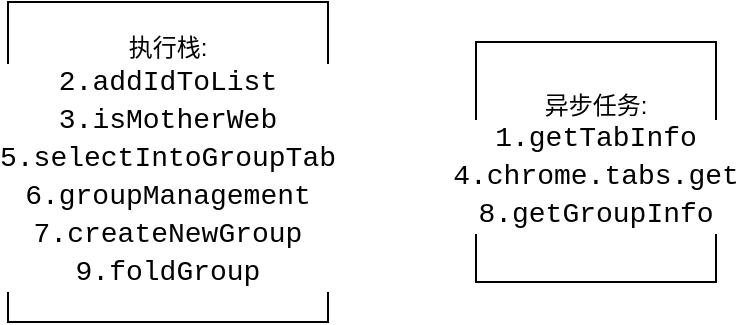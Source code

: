 <mxfile>
    <diagram id="eMWLxNcObglz-Q57piVB" name="第 1 页">
        <mxGraphModel dx="439" dy="317" grid="1" gridSize="10" guides="1" tooltips="1" connect="1" arrows="1" fold="1" page="1" pageScale="1" pageWidth="827" pageHeight="1169" math="0" shadow="0">
            <root>
                <mxCell id="0"/>
                <mxCell id="1" parent="0"/>
                <mxCell id="2" value="执行栈:&lt;br&gt;&lt;div style=&quot;background-color: rgb(255 , 255 , 255) ; font-family: &amp;#34;d2coding&amp;#34; , &amp;#34;consolas&amp;#34; , &amp;#34;courier new&amp;#34; , monospace , &amp;#34;consolas&amp;#34; , &amp;#34;courier new&amp;#34; , monospace ; font-size: 14px ; line-height: 19px&quot;&gt;2.addIdToList&lt;/div&gt;&lt;div style=&quot;background-color: rgb(255 , 255 , 255) ; font-family: &amp;#34;d2coding&amp;#34; , &amp;#34;consolas&amp;#34; , &amp;#34;courier new&amp;#34; , monospace , &amp;#34;consolas&amp;#34; , &amp;#34;courier new&amp;#34; , monospace ; font-size: 14px ; line-height: 19px&quot;&gt;&lt;div style=&quot;line-height: 19px&quot;&gt;3.isMotherWeb&lt;/div&gt;&lt;div style=&quot;line-height: 19px&quot;&gt;&lt;div style=&quot;font-family: &amp;#34;d2coding&amp;#34; , &amp;#34;consolas&amp;#34; , &amp;#34;courier new&amp;#34; , monospace , &amp;#34;consolas&amp;#34; , &amp;#34;courier new&amp;#34; , monospace ; line-height: 19px&quot;&gt;5.selectIntoGroupTab&lt;/div&gt;&lt;div style=&quot;font-family: &amp;#34;d2coding&amp;#34; , &amp;#34;consolas&amp;#34; , &amp;#34;courier new&amp;#34; , monospace , &amp;#34;consolas&amp;#34; , &amp;#34;courier new&amp;#34; , monospace ; line-height: 19px&quot;&gt;&lt;div style=&quot;font-family: &amp;#34;d2coding&amp;#34; , &amp;#34;consolas&amp;#34; , &amp;#34;courier new&amp;#34; , monospace , &amp;#34;consolas&amp;#34; , &amp;#34;courier new&amp;#34; , monospace ; line-height: 19px&quot;&gt;6.groupManagement&lt;/div&gt;&lt;div style=&quot;font-family: &amp;#34;d2coding&amp;#34; , &amp;#34;consolas&amp;#34; , &amp;#34;courier new&amp;#34; , monospace , &amp;#34;consolas&amp;#34; , &amp;#34;courier new&amp;#34; , monospace ; line-height: 19px&quot;&gt;&lt;div style=&quot;line-height: 19px&quot;&gt;7.createNewGroup&lt;/div&gt;&lt;div style=&quot;line-height: 19px&quot;&gt;&lt;div style=&quot;line-height: 19px&quot;&gt;9.foldGroup&lt;/div&gt;&lt;/div&gt;&lt;/div&gt;&lt;/div&gt;&lt;/div&gt;&lt;/div&gt;" style="whiteSpace=wrap;html=1;aspect=fixed;" parent="1" vertex="1">
                    <mxGeometry x="140" y="70" width="160" height="160" as="geometry"/>
                </mxCell>
                <mxCell id="3" value="异步任务:&lt;br&gt;&lt;div style=&quot;background-color: rgb(255 , 255 , 255) ; font-family: &amp;#34;d2coding&amp;#34; , &amp;#34;consolas&amp;#34; , &amp;#34;courier new&amp;#34; , monospace , &amp;#34;consolas&amp;#34; , &amp;#34;courier new&amp;#34; , monospace ; font-size: 14px ; line-height: 19px&quot;&gt;1.getTabInfo&lt;/div&gt;&lt;div style=&quot;background-color: rgb(255 , 255 , 255) ; font-family: &amp;#34;d2coding&amp;#34; , &amp;#34;consolas&amp;#34; , &amp;#34;courier new&amp;#34; , monospace , &amp;#34;consolas&amp;#34; , &amp;#34;courier new&amp;#34; , monospace ; font-size: 14px ; line-height: 19px&quot;&gt;&lt;div style=&quot;font-family: &amp;#34;d2coding&amp;#34; , &amp;#34;consolas&amp;#34; , &amp;#34;courier new&amp;#34; , monospace , &amp;#34;consolas&amp;#34; , &amp;#34;courier new&amp;#34; , monospace ; line-height: 19px&quot;&gt;4.chrome.tabs.get&lt;/div&gt;&lt;/div&gt;&lt;div style=&quot;background-color: rgb(255 , 255 , 255) ; font-family: &amp;#34;d2coding&amp;#34; , &amp;#34;consolas&amp;#34; , &amp;#34;courier new&amp;#34; , monospace , &amp;#34;consolas&amp;#34; , &amp;#34;courier new&amp;#34; , monospace ; font-size: 14px ; line-height: 19px&quot;&gt;&lt;div style=&quot;font-family: &amp;#34;d2coding&amp;#34; , &amp;#34;consolas&amp;#34; , &amp;#34;courier new&amp;#34; , monospace , &amp;#34;consolas&amp;#34; , &amp;#34;courier new&amp;#34; , monospace ; line-height: 19px&quot;&gt;8.getGroupInfo&lt;/div&gt;&lt;/div&gt;" style="whiteSpace=wrap;html=1;aspect=fixed;" parent="1" vertex="1">
                    <mxGeometry x="374" y="90" width="120" height="120" as="geometry"/>
                </mxCell>
            </root>
        </mxGraphModel>
    </diagram>
</mxfile>